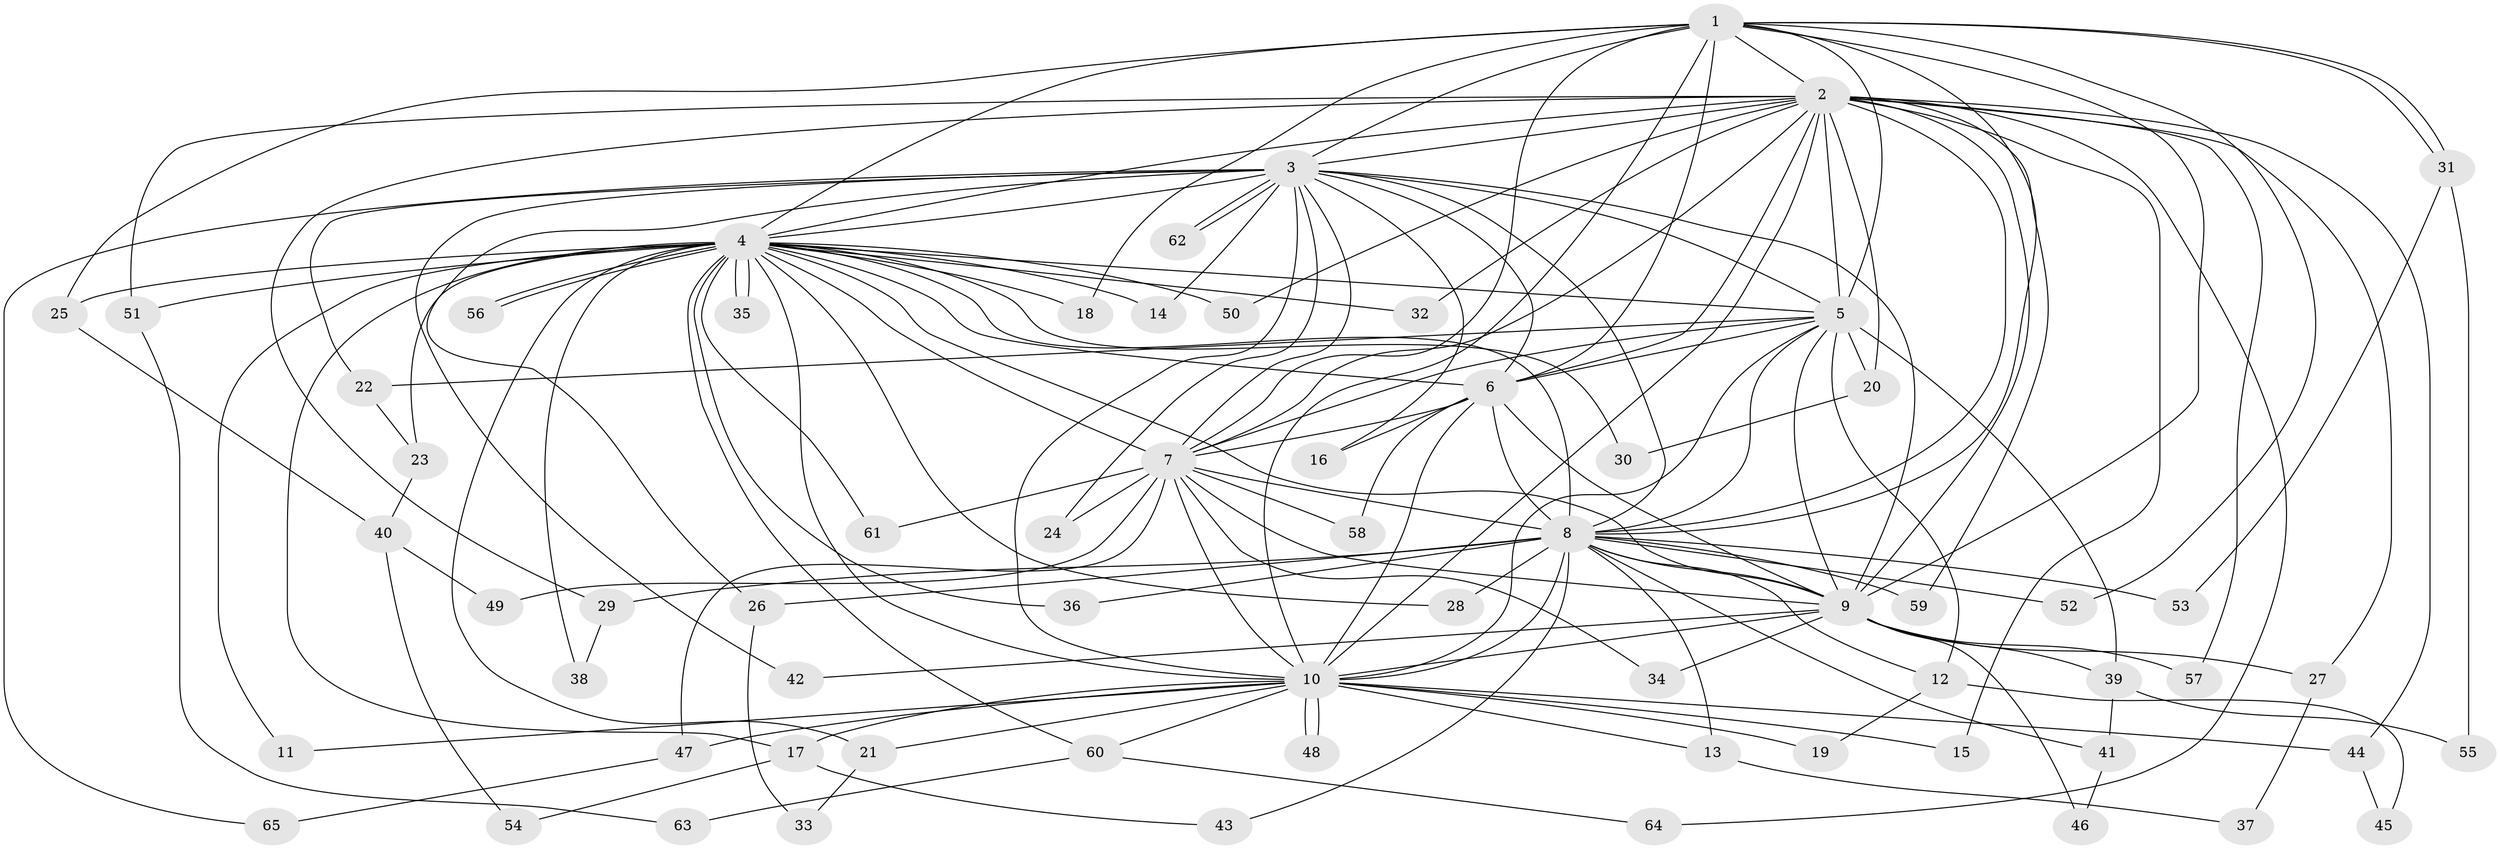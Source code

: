 // coarse degree distribution, {18: 0.030303030303030304, 12: 0.030303030303030304, 13: 0.030303030303030304, 19: 0.030303030303030304, 10: 0.06060606060606061, 14: 0.030303030303030304, 2: 0.3333333333333333, 4: 0.15151515151515152, 3: 0.09090909090909091, 5: 0.09090909090909091, 1: 0.12121212121212122}
// Generated by graph-tools (version 1.1) at 2025/49/03/04/25 22:49:21]
// undirected, 65 vertices, 155 edges
graph export_dot {
  node [color=gray90,style=filled];
  1;
  2;
  3;
  4;
  5;
  6;
  7;
  8;
  9;
  10;
  11;
  12;
  13;
  14;
  15;
  16;
  17;
  18;
  19;
  20;
  21;
  22;
  23;
  24;
  25;
  26;
  27;
  28;
  29;
  30;
  31;
  32;
  33;
  34;
  35;
  36;
  37;
  38;
  39;
  40;
  41;
  42;
  43;
  44;
  45;
  46;
  47;
  48;
  49;
  50;
  51;
  52;
  53;
  54;
  55;
  56;
  57;
  58;
  59;
  60;
  61;
  62;
  63;
  64;
  65;
  1 -- 2;
  1 -- 3;
  1 -- 4;
  1 -- 5;
  1 -- 6;
  1 -- 7;
  1 -- 8;
  1 -- 9;
  1 -- 10;
  1 -- 18;
  1 -- 25;
  1 -- 31;
  1 -- 31;
  1 -- 52;
  2 -- 3;
  2 -- 4;
  2 -- 5;
  2 -- 6;
  2 -- 7;
  2 -- 8;
  2 -- 9;
  2 -- 10;
  2 -- 15;
  2 -- 20;
  2 -- 27;
  2 -- 29;
  2 -- 32;
  2 -- 44;
  2 -- 50;
  2 -- 51;
  2 -- 57;
  2 -- 59;
  2 -- 64;
  3 -- 4;
  3 -- 5;
  3 -- 6;
  3 -- 7;
  3 -- 8;
  3 -- 9;
  3 -- 10;
  3 -- 14;
  3 -- 16;
  3 -- 22;
  3 -- 24;
  3 -- 26;
  3 -- 42;
  3 -- 62;
  3 -- 62;
  3 -- 65;
  4 -- 5;
  4 -- 6;
  4 -- 7;
  4 -- 8;
  4 -- 9;
  4 -- 10;
  4 -- 11;
  4 -- 14;
  4 -- 17;
  4 -- 18;
  4 -- 21;
  4 -- 23;
  4 -- 25;
  4 -- 28;
  4 -- 30;
  4 -- 32;
  4 -- 35;
  4 -- 35;
  4 -- 36;
  4 -- 38;
  4 -- 50;
  4 -- 51;
  4 -- 56;
  4 -- 56;
  4 -- 60;
  4 -- 61;
  5 -- 6;
  5 -- 7;
  5 -- 8;
  5 -- 9;
  5 -- 10;
  5 -- 12;
  5 -- 20;
  5 -- 22;
  5 -- 39;
  6 -- 7;
  6 -- 8;
  6 -- 9;
  6 -- 10;
  6 -- 16;
  6 -- 58;
  7 -- 8;
  7 -- 9;
  7 -- 10;
  7 -- 24;
  7 -- 34;
  7 -- 47;
  7 -- 49;
  7 -- 58;
  7 -- 61;
  8 -- 9;
  8 -- 10;
  8 -- 12;
  8 -- 13;
  8 -- 26;
  8 -- 28;
  8 -- 29;
  8 -- 36;
  8 -- 41;
  8 -- 43;
  8 -- 52;
  8 -- 53;
  8 -- 59;
  9 -- 10;
  9 -- 27;
  9 -- 34;
  9 -- 39;
  9 -- 42;
  9 -- 46;
  9 -- 57;
  10 -- 11;
  10 -- 13;
  10 -- 15;
  10 -- 17;
  10 -- 19;
  10 -- 21;
  10 -- 44;
  10 -- 47;
  10 -- 48;
  10 -- 48;
  10 -- 60;
  12 -- 19;
  12 -- 45;
  13 -- 37;
  17 -- 43;
  17 -- 54;
  20 -- 30;
  21 -- 33;
  22 -- 23;
  23 -- 40;
  25 -- 40;
  26 -- 33;
  27 -- 37;
  29 -- 38;
  31 -- 53;
  31 -- 55;
  39 -- 41;
  39 -- 55;
  40 -- 49;
  40 -- 54;
  41 -- 46;
  44 -- 45;
  47 -- 65;
  51 -- 63;
  60 -- 63;
  60 -- 64;
}
